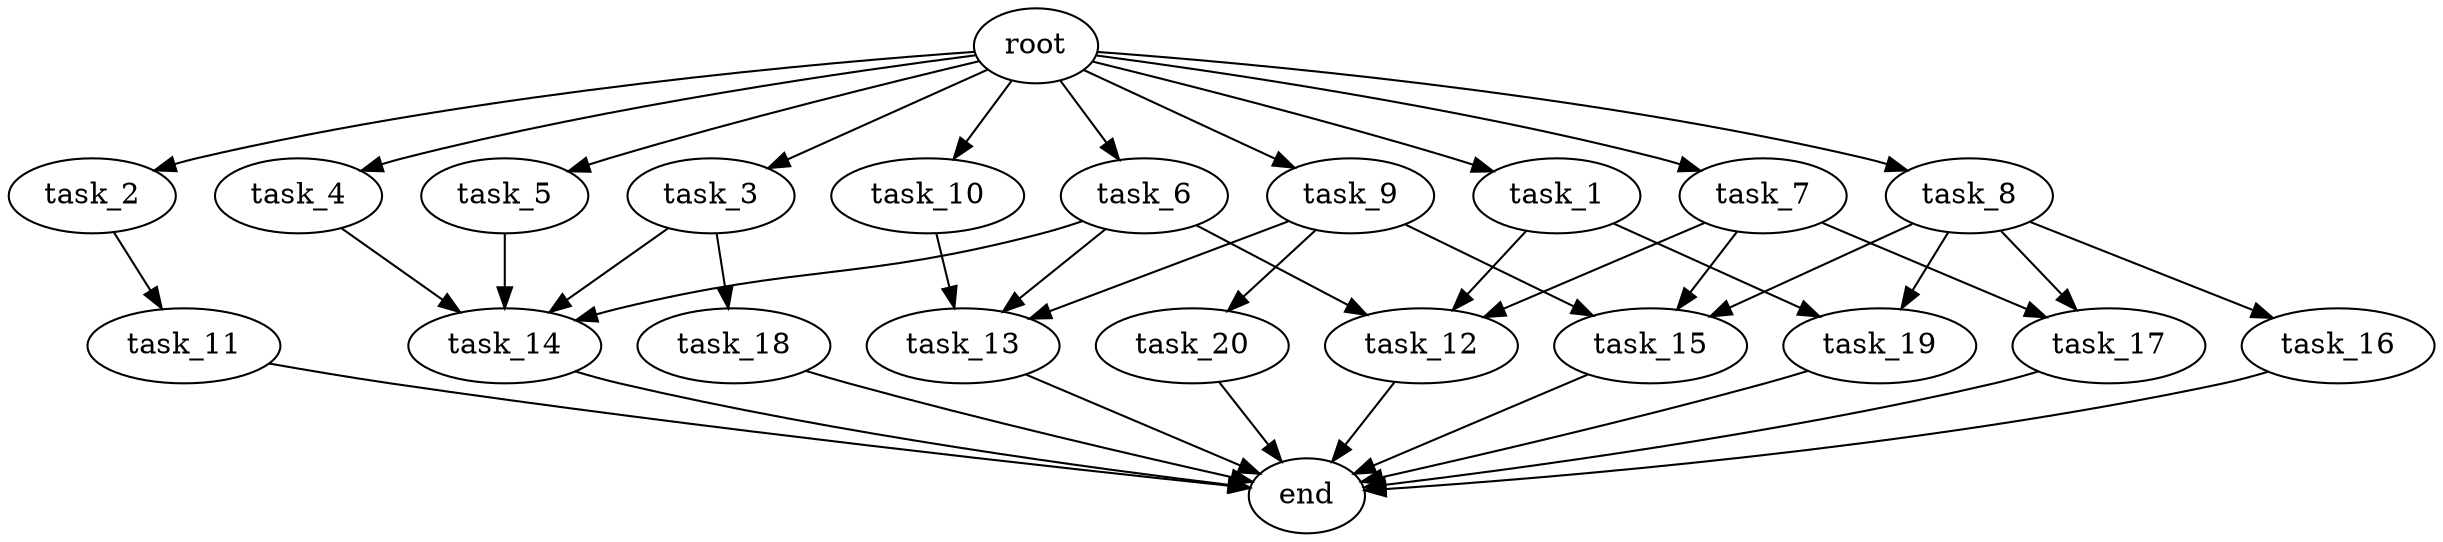 digraph G {
  root [size="0.000000e+00"];
  task_1 [size="6.029618e+10"];
  task_2 [size="8.736331e+10"];
  task_3 [size="1.882445e+10"];
  task_4 [size="7.617202e+10"];
  task_5 [size="7.243328e+10"];
  task_6 [size="5.588946e+10"];
  task_7 [size="4.794463e+10"];
  task_8 [size="8.694869e+10"];
  task_9 [size="3.330310e+10"];
  task_10 [size="9.570241e+10"];
  task_11 [size="1.543217e+09"];
  task_12 [size="9.371660e+10"];
  task_13 [size="9.620813e+10"];
  task_14 [size="1.174045e+10"];
  task_15 [size="9.995720e+10"];
  task_16 [size="4.789730e+10"];
  task_17 [size="2.426689e+10"];
  task_18 [size="6.044411e+10"];
  task_19 [size="2.045927e+10"];
  task_20 [size="9.151349e+10"];
  end [size="0.000000e+00"];

  root -> task_1 [size="1.000000e-12"];
  root -> task_2 [size="1.000000e-12"];
  root -> task_3 [size="1.000000e-12"];
  root -> task_4 [size="1.000000e-12"];
  root -> task_5 [size="1.000000e-12"];
  root -> task_6 [size="1.000000e-12"];
  root -> task_7 [size="1.000000e-12"];
  root -> task_8 [size="1.000000e-12"];
  root -> task_9 [size="1.000000e-12"];
  root -> task_10 [size="1.000000e-12"];
  task_1 -> task_12 [size="3.123887e+08"];
  task_1 -> task_19 [size="1.022963e+08"];
  task_2 -> task_11 [size="1.543217e+07"];
  task_3 -> task_14 [size="2.935112e+07"];
  task_3 -> task_18 [size="6.044411e+08"];
  task_4 -> task_14 [size="2.935112e+07"];
  task_5 -> task_14 [size="2.935112e+07"];
  task_6 -> task_12 [size="3.123887e+08"];
  task_6 -> task_13 [size="3.206938e+08"];
  task_6 -> task_14 [size="2.935112e+07"];
  task_7 -> task_12 [size="3.123887e+08"];
  task_7 -> task_15 [size="3.331907e+08"];
  task_7 -> task_17 [size="1.213345e+08"];
  task_8 -> task_15 [size="3.331907e+08"];
  task_8 -> task_16 [size="4.789730e+08"];
  task_8 -> task_17 [size="1.213345e+08"];
  task_8 -> task_19 [size="1.022963e+08"];
  task_9 -> task_13 [size="3.206938e+08"];
  task_9 -> task_15 [size="3.331907e+08"];
  task_9 -> task_20 [size="9.151349e+08"];
  task_10 -> task_13 [size="3.206938e+08"];
  task_11 -> end [size="1.000000e-12"];
  task_12 -> end [size="1.000000e-12"];
  task_13 -> end [size="1.000000e-12"];
  task_14 -> end [size="1.000000e-12"];
  task_15 -> end [size="1.000000e-12"];
  task_16 -> end [size="1.000000e-12"];
  task_17 -> end [size="1.000000e-12"];
  task_18 -> end [size="1.000000e-12"];
  task_19 -> end [size="1.000000e-12"];
  task_20 -> end [size="1.000000e-12"];
}
